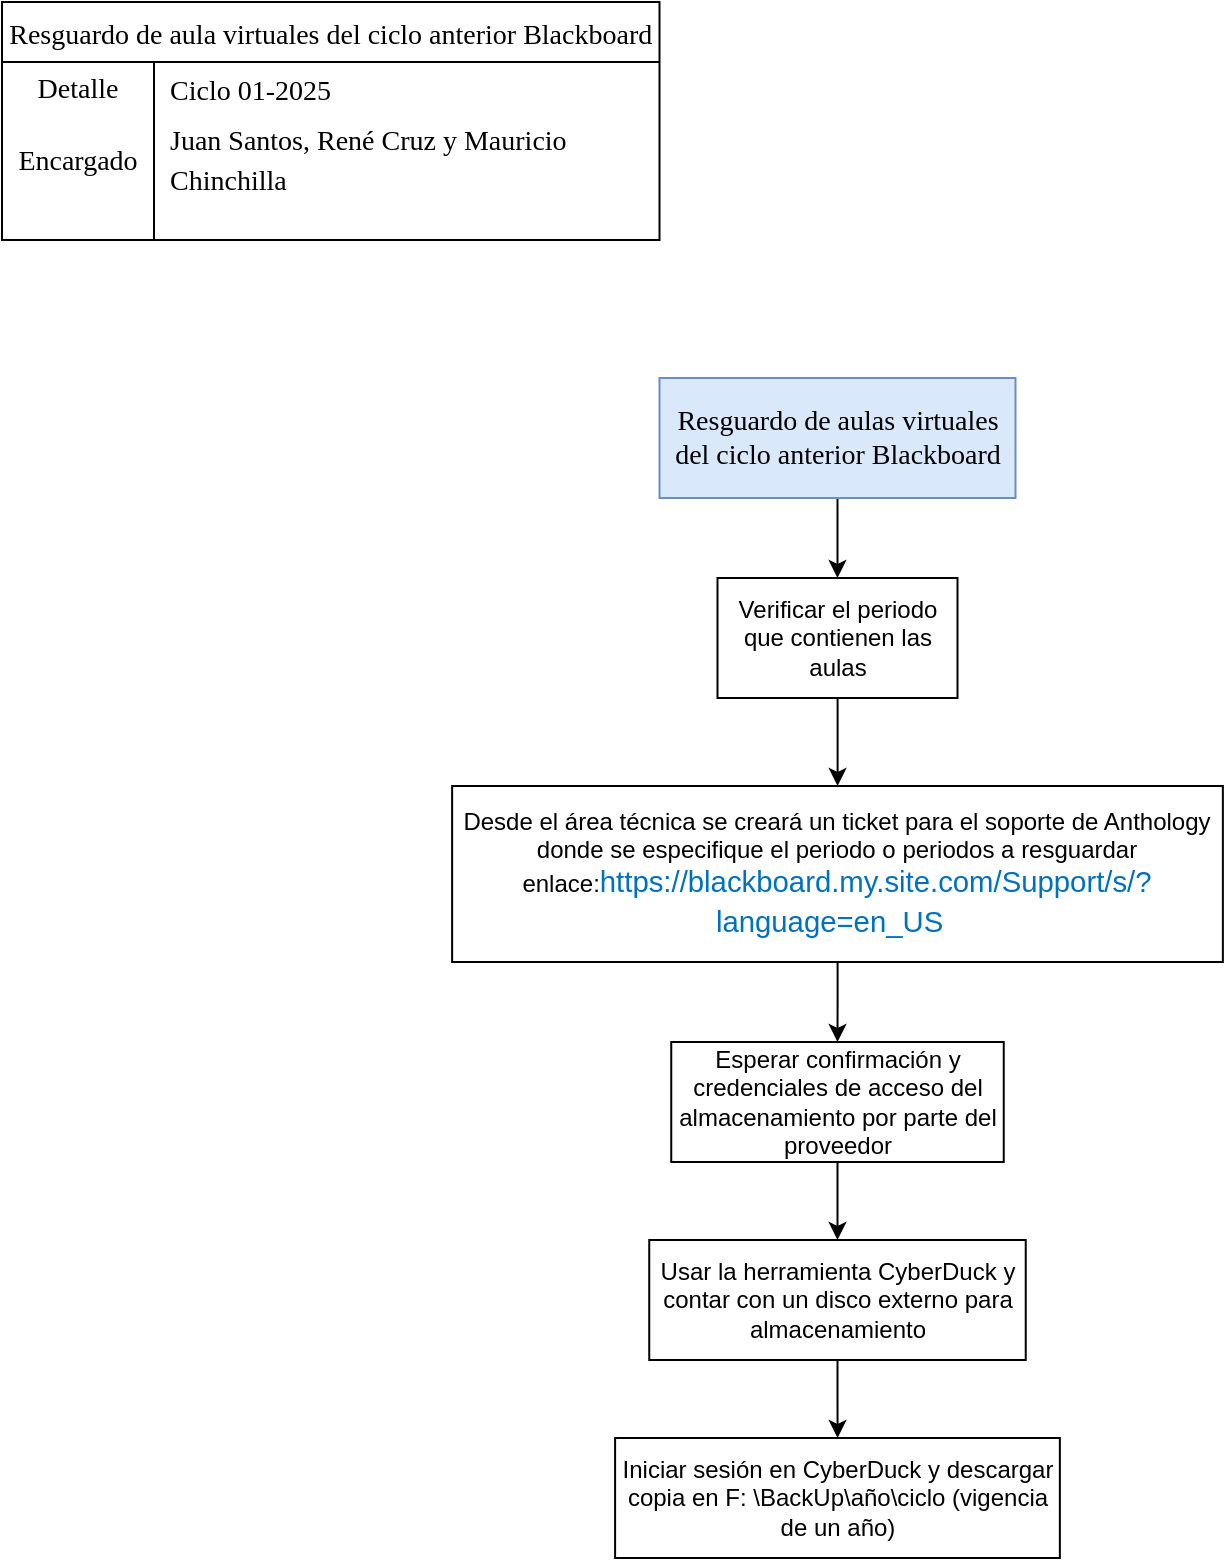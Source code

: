 <mxfile version="28.0.6">
  <diagram name="Página-1" id="f0eXjMuf59DN8M-Cis5C">
    <mxGraphModel dx="1426" dy="841" grid="0" gridSize="10" guides="1" tooltips="1" connect="1" arrows="1" fold="1" page="1" pageScale="1" pageWidth="827" pageHeight="1169" math="0" shadow="0">
      <root>
        <mxCell id="0" />
        <mxCell id="1" parent="0" />
        <mxCell id="M7sHQn6iPLXkSEFRILRe-1" value="Resguardo de aula virtuales del ciclo anterior Blackboard" style="shape=table;startSize=30;container=1;collapsible=0;childLayout=tableLayout;fixedRows=1;rowLines=0;fontStyle=0;strokeColor=default;fontSize=14;fontFamily=Times New Roman;" vertex="1" parent="1">
          <mxGeometry x="24" y="28" width="328.75" height="119" as="geometry" />
        </mxCell>
        <mxCell id="M7sHQn6iPLXkSEFRILRe-2" value="" style="shape=tableRow;horizontal=0;startSize=0;swimlaneHead=0;swimlaneBody=0;top=0;left=0;bottom=0;right=0;collapsible=0;dropTarget=0;fillColor=none;points=[[0,0.5],[1,0.5]];portConstraint=eastwest;strokeColor=inherit;fontSize=16;fontFamily=Times New Roman;" vertex="1" parent="M7sHQn6iPLXkSEFRILRe-1">
          <mxGeometry y="30" width="328.75" height="26" as="geometry" />
        </mxCell>
        <mxCell id="M7sHQn6iPLXkSEFRILRe-3" value="&lt;font style=&quot;font-size: 14px;&quot;&gt;Detalle&lt;/font&gt;&lt;div&gt;&lt;br&gt;&lt;/div&gt;" style="shape=partialRectangle;html=1;whiteSpace=wrap;connectable=0;fillColor=none;top=0;left=0;bottom=0;right=0;overflow=hidden;pointerEvents=1;strokeColor=inherit;fontSize=16;fontFamily=Times New Roman;" vertex="1" parent="M7sHQn6iPLXkSEFRILRe-2">
          <mxGeometry width="76" height="26" as="geometry">
            <mxRectangle width="76" height="26" as="alternateBounds" />
          </mxGeometry>
        </mxCell>
        <mxCell id="M7sHQn6iPLXkSEFRILRe-4" value="&lt;font style=&quot;font-size: 14px;&quot;&gt;Ciclo 01-2025&lt;/font&gt;" style="shape=partialRectangle;html=1;whiteSpace=wrap;connectable=0;fillColor=none;top=0;left=0;bottom=0;right=0;align=left;spacingLeft=6;overflow=hidden;strokeColor=inherit;fontSize=16;fontFamily=Times New Roman;" vertex="1" parent="M7sHQn6iPLXkSEFRILRe-2">
          <mxGeometry x="76" width="253" height="26" as="geometry">
            <mxRectangle width="253" height="26" as="alternateBounds" />
          </mxGeometry>
        </mxCell>
        <mxCell id="M7sHQn6iPLXkSEFRILRe-5" value="" style="shape=tableRow;horizontal=0;startSize=0;swimlaneHead=0;swimlaneBody=0;top=0;left=0;bottom=0;right=0;collapsible=0;dropTarget=0;fillColor=none;points=[[0,0.5],[1,0.5]];portConstraint=eastwest;strokeColor=inherit;fontSize=16;fontFamily=Times New Roman;" vertex="1" parent="M7sHQn6iPLXkSEFRILRe-1">
          <mxGeometry y="56" width="328.75" height="43" as="geometry" />
        </mxCell>
        <mxCell id="M7sHQn6iPLXkSEFRILRe-6" value="&lt;font style=&quot;font-size: 14px;&quot;&gt;Encargado&lt;/font&gt;" style="shape=partialRectangle;html=1;whiteSpace=wrap;connectable=0;fillColor=none;top=0;left=0;bottom=0;right=0;overflow=hidden;strokeColor=inherit;fontSize=16;fontFamily=Times New Roman;" vertex="1" parent="M7sHQn6iPLXkSEFRILRe-5">
          <mxGeometry width="76" height="43" as="geometry">
            <mxRectangle width="76" height="43" as="alternateBounds" />
          </mxGeometry>
        </mxCell>
        <mxCell id="M7sHQn6iPLXkSEFRILRe-7" value="&lt;font style=&quot;font-size: 14px;&quot;&gt;Juan Santos, René Cruz y Mauricio Chinchilla&lt;/font&gt;&lt;div&gt;&lt;br&gt;&lt;/div&gt;" style="shape=partialRectangle;html=1;whiteSpace=wrap;connectable=0;fillColor=none;top=0;left=0;bottom=0;right=0;align=left;spacingLeft=6;overflow=hidden;strokeColor=inherit;fontSize=16;fontFamily=Times New Roman;" vertex="1" parent="M7sHQn6iPLXkSEFRILRe-5">
          <mxGeometry x="76" width="253" height="43" as="geometry">
            <mxRectangle width="253" height="43" as="alternateBounds" />
          </mxGeometry>
        </mxCell>
        <mxCell id="M7sHQn6iPLXkSEFRILRe-8" value="" style="shape=tableRow;horizontal=0;startSize=0;swimlaneHead=0;swimlaneBody=0;top=0;left=0;bottom=0;right=0;collapsible=0;dropTarget=0;fillColor=none;points=[[0,0.5],[1,0.5]];portConstraint=eastwest;strokeColor=inherit;fontSize=16;fontFamily=Times New Roman;" vertex="1" parent="M7sHQn6iPLXkSEFRILRe-1">
          <mxGeometry y="99" width="328.75" height="20" as="geometry" />
        </mxCell>
        <mxCell id="M7sHQn6iPLXkSEFRILRe-9" value="" style="shape=partialRectangle;html=1;whiteSpace=wrap;connectable=0;fillColor=none;top=0;left=0;bottom=0;right=0;overflow=hidden;strokeColor=inherit;fontSize=16;fontFamily=Times New Roman;" vertex="1" parent="M7sHQn6iPLXkSEFRILRe-8">
          <mxGeometry width="76" height="20" as="geometry">
            <mxRectangle width="76" height="20" as="alternateBounds" />
          </mxGeometry>
        </mxCell>
        <mxCell id="M7sHQn6iPLXkSEFRILRe-10" value="" style="shape=partialRectangle;html=1;whiteSpace=wrap;connectable=0;fillColor=none;top=0;left=0;bottom=0;right=0;align=left;spacingLeft=6;overflow=hidden;strokeColor=inherit;fontSize=16;fontFamily=Times New Roman;" vertex="1" parent="M7sHQn6iPLXkSEFRILRe-8">
          <mxGeometry x="76" width="253" height="20" as="geometry">
            <mxRectangle width="253" height="20" as="alternateBounds" />
          </mxGeometry>
        </mxCell>
        <mxCell id="M7sHQn6iPLXkSEFRILRe-13" value="" style="edgeStyle=orthogonalEdgeStyle;rounded=0;orthogonalLoop=1;jettySize=auto;html=1;" edge="1" parent="1" source="M7sHQn6iPLXkSEFRILRe-11" target="M7sHQn6iPLXkSEFRILRe-12">
          <mxGeometry relative="1" as="geometry" />
        </mxCell>
        <mxCell id="M7sHQn6iPLXkSEFRILRe-11" value="&lt;font style=&quot;font-size: 14px;&quot; face=&quot;Times New Roman&quot;&gt;Resguardo de aulas virtuales del ciclo anterior Blackboard&lt;/font&gt;" style="rounded=0;whiteSpace=wrap;html=1;fillColor=#dae8fc;strokeColor=#6c8ebf;" vertex="1" parent="1">
          <mxGeometry x="352.75" y="216" width="178" height="60" as="geometry" />
        </mxCell>
        <mxCell id="M7sHQn6iPLXkSEFRILRe-15" value="" style="edgeStyle=orthogonalEdgeStyle;rounded=0;orthogonalLoop=1;jettySize=auto;html=1;" edge="1" parent="1" source="M7sHQn6iPLXkSEFRILRe-12" target="M7sHQn6iPLXkSEFRILRe-14">
          <mxGeometry relative="1" as="geometry" />
        </mxCell>
        <mxCell id="M7sHQn6iPLXkSEFRILRe-12" value="Verificar el periodo que contienen las aulas" style="whiteSpace=wrap;html=1;rounded=0;" vertex="1" parent="1">
          <mxGeometry x="381.75" y="316" width="120" height="60" as="geometry" />
        </mxCell>
        <mxCell id="M7sHQn6iPLXkSEFRILRe-17" value="" style="edgeStyle=orthogonalEdgeStyle;rounded=0;orthogonalLoop=1;jettySize=auto;html=1;" edge="1" parent="1" source="M7sHQn6iPLXkSEFRILRe-14" target="M7sHQn6iPLXkSEFRILRe-16">
          <mxGeometry relative="1" as="geometry" />
        </mxCell>
        <mxCell id="M7sHQn6iPLXkSEFRILRe-14" value="Desde el área técnica se creará un ticket para el soporte de Anthology donde se especifique el periodo o periodos a resguardar enlace:&lt;span style=&quot;-webkit-user-drag: none; -webkit-tap-highlight-color: transparent; margin: 0px; padding: 0px; user-select: text; text-align: left; white-space-collapse: preserve; background-color: rgb(255, 255, 255); color: rgb(0, 112, 192); font-size: 11pt; line-height: 19.425px; font-family: Calibri, Calibri_EmbeddedFont, Calibri_MSFontService, sans-serif; font-variant-ligatures: none !important;&quot; class=&quot;TextRun SCXW203471532 BCX0&quot; lang=&quot;ES-ES&quot; data-contrast=&quot;none&quot;&gt;&lt;span style=&quot;-webkit-user-drag: none; -webkit-tap-highlight-color: transparent; margin: 0px; padding: 0px; user-select: text;&quot; class=&quot;NormalTextRun SCXW203471532 BCX0&quot;&gt;https://blackboard.my.site.com/Support/s/?language=en_US&lt;/span&gt;&lt;/span&gt;&lt;span style=&quot;-webkit-user-drag: none; -webkit-tap-highlight-color: transparent; margin: 0px; padding: 0px; user-select: text; text-align: left; white-space-collapse: preserve; background-color: rgb(255, 255, 255); font-size: 11pt; line-height: 19.425px; font-family: Calibri, Calibri_EmbeddedFont, Calibri_MSFontService, sans-serif; color: rgb(0, 112, 192);&quot; data-ccp-props=&quot;{}&quot; class=&quot;EOP SCXW203471532 BCX0&quot;&gt;&amp;nbsp;&lt;/span&gt;&amp;nbsp;" style="whiteSpace=wrap;html=1;rounded=0;" vertex="1" parent="1">
          <mxGeometry x="249.06" y="420" width="385.37" height="88" as="geometry" />
        </mxCell>
        <mxCell id="M7sHQn6iPLXkSEFRILRe-19" value="" style="edgeStyle=orthogonalEdgeStyle;rounded=0;orthogonalLoop=1;jettySize=auto;html=1;" edge="1" parent="1" source="M7sHQn6iPLXkSEFRILRe-16" target="M7sHQn6iPLXkSEFRILRe-18">
          <mxGeometry relative="1" as="geometry" />
        </mxCell>
        <mxCell id="M7sHQn6iPLXkSEFRILRe-16" value="Esperar confirmación y credenciales de acceso del almacenamiento por parte del proveedor" style="whiteSpace=wrap;html=1;rounded=0;" vertex="1" parent="1">
          <mxGeometry x="358.62" y="548" width="166.25" height="60" as="geometry" />
        </mxCell>
        <mxCell id="M7sHQn6iPLXkSEFRILRe-21" value="" style="edgeStyle=orthogonalEdgeStyle;rounded=0;orthogonalLoop=1;jettySize=auto;html=1;" edge="1" parent="1" source="M7sHQn6iPLXkSEFRILRe-18" target="M7sHQn6iPLXkSEFRILRe-20">
          <mxGeometry relative="1" as="geometry" />
        </mxCell>
        <mxCell id="M7sHQn6iPLXkSEFRILRe-18" value="Usar la herramienta CyberDuck y contar con un disco externo para almacenamiento" style="whiteSpace=wrap;html=1;rounded=0;" vertex="1" parent="1">
          <mxGeometry x="347.62" y="647" width="188.25" height="60" as="geometry" />
        </mxCell>
        <mxCell id="M7sHQn6iPLXkSEFRILRe-20" value="Iniciar sesión en CyberDuck y descargar copia en F: \BackUp\año\ciclo (vigencia de un año)" style="whiteSpace=wrap;html=1;rounded=0;" vertex="1" parent="1">
          <mxGeometry x="330.55" y="746" width="222.38" height="60" as="geometry" />
        </mxCell>
      </root>
    </mxGraphModel>
  </diagram>
</mxfile>
